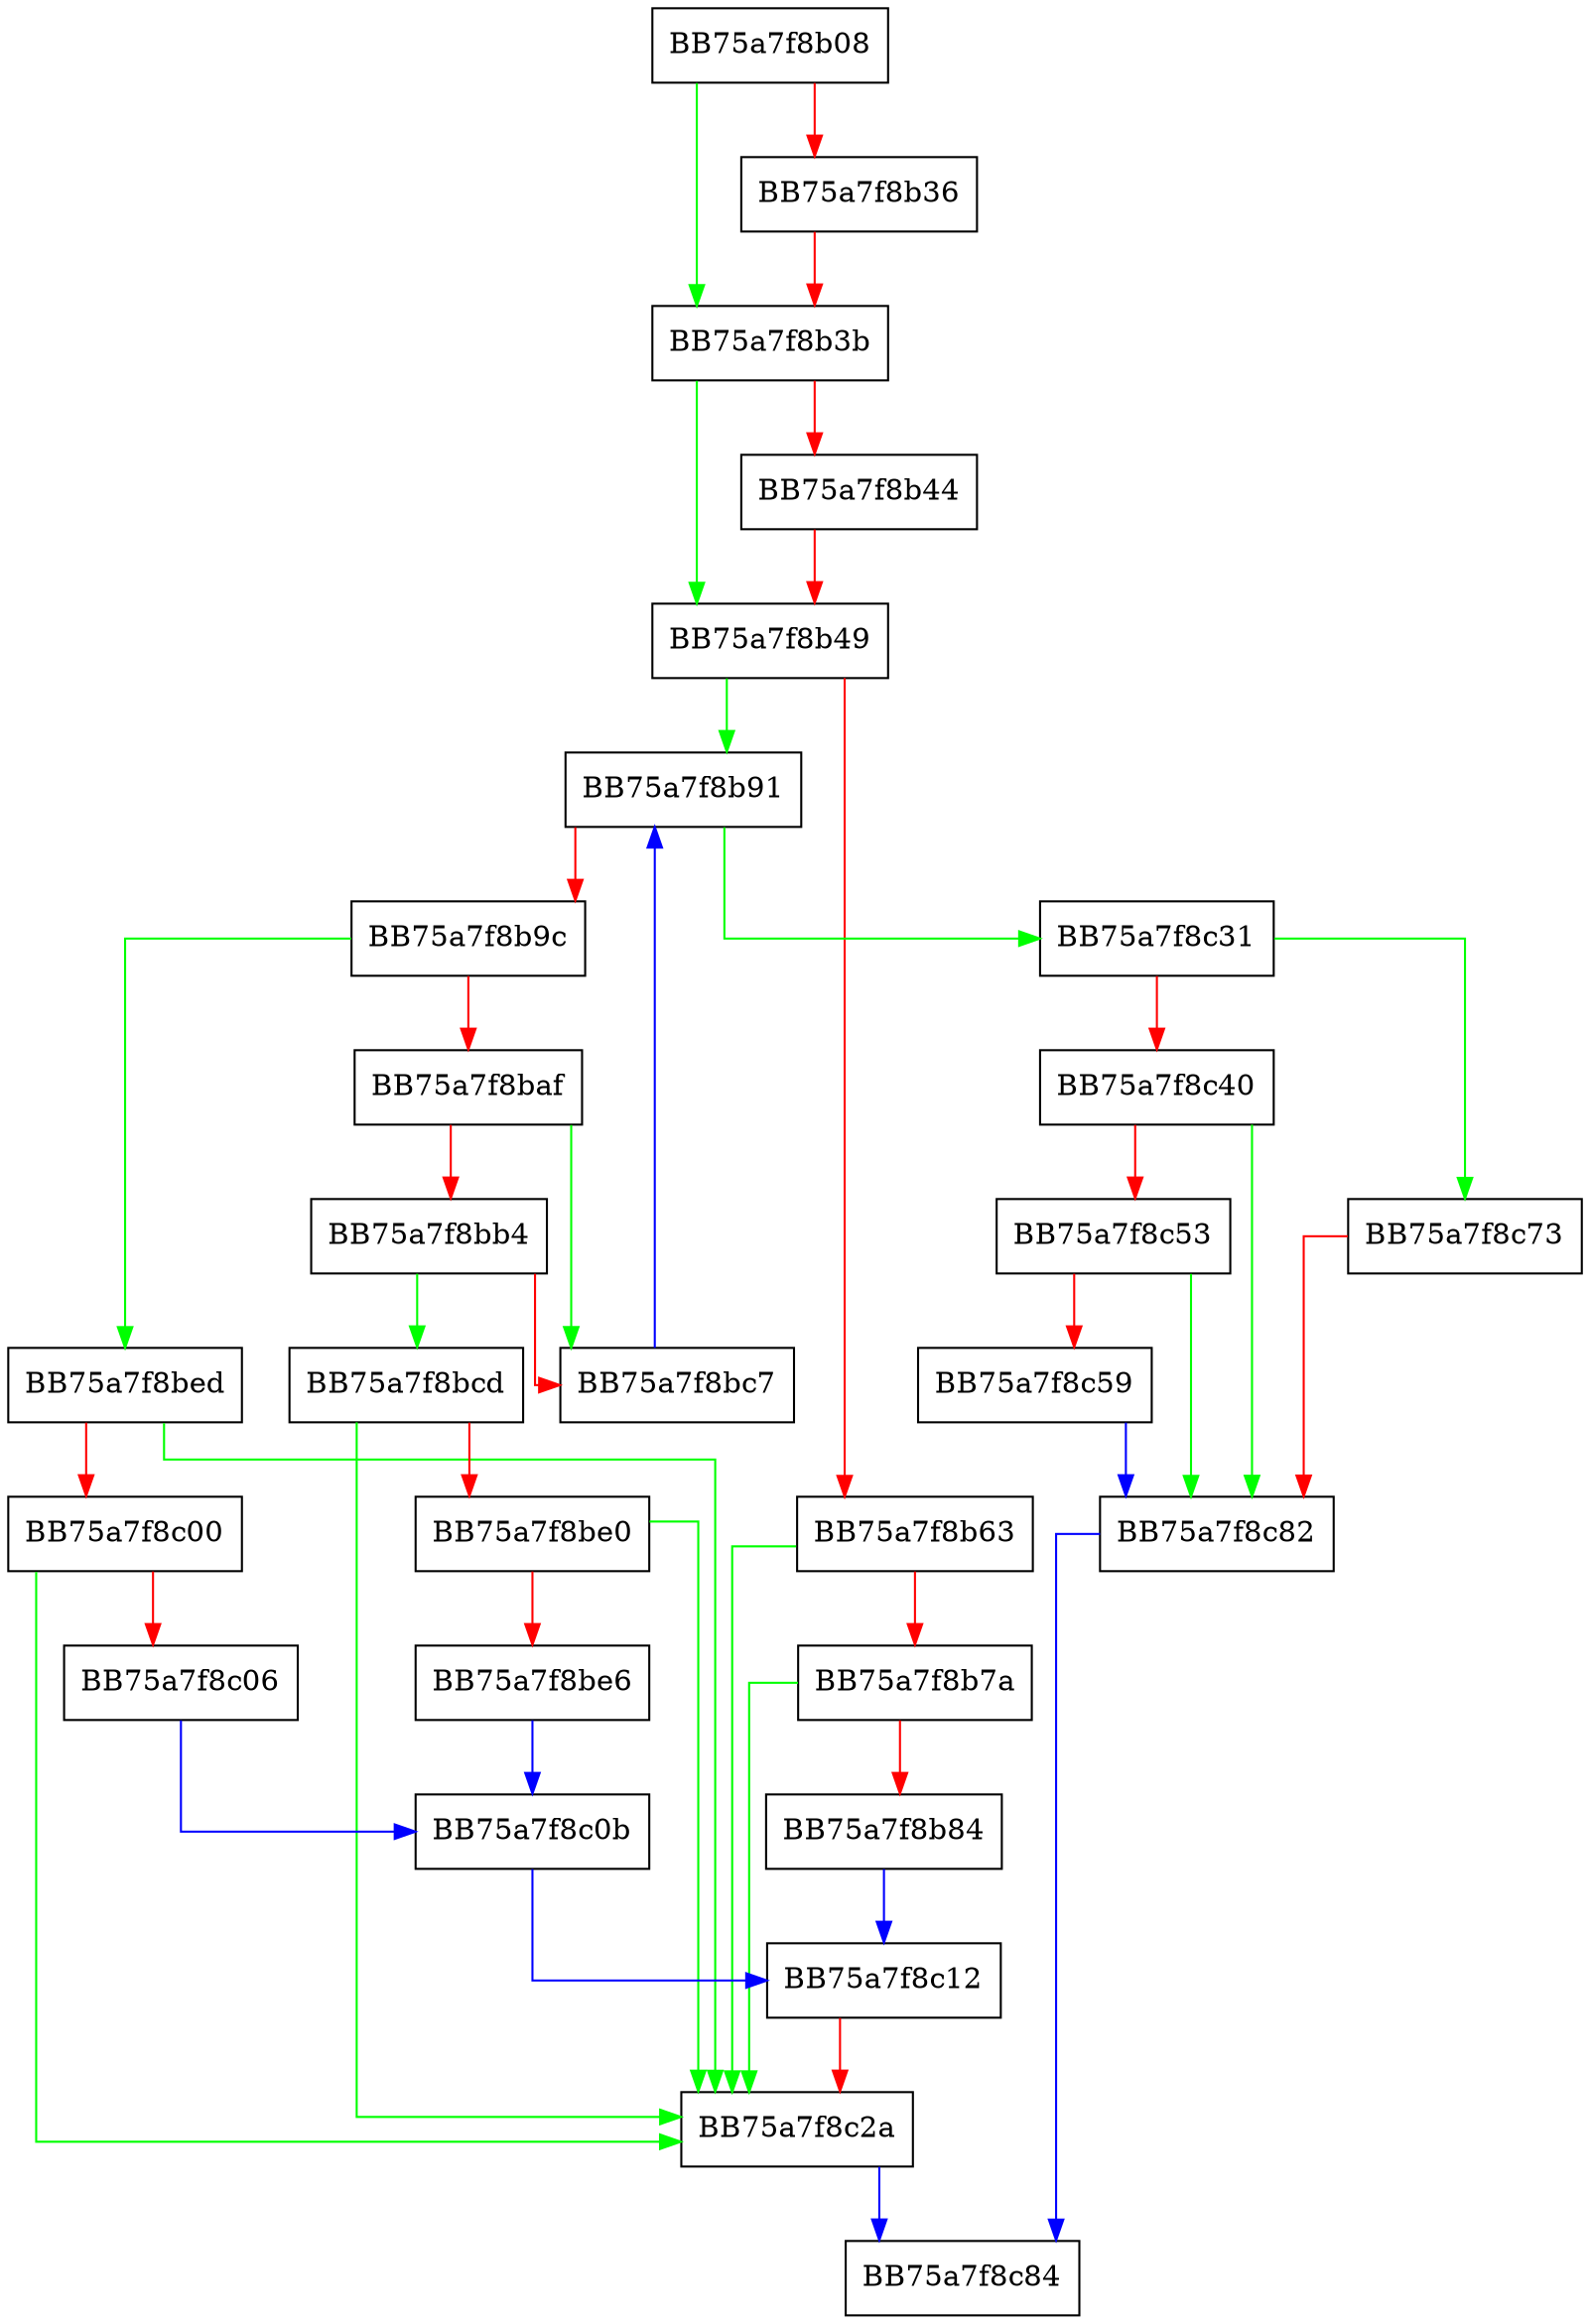 digraph RemoveContainer {
  node [shape="box"];
  graph [splines=ortho];
  BB75a7f8b08 -> BB75a7f8b3b [color="green"];
  BB75a7f8b08 -> BB75a7f8b36 [color="red"];
  BB75a7f8b36 -> BB75a7f8b3b [color="red"];
  BB75a7f8b3b -> BB75a7f8b49 [color="green"];
  BB75a7f8b3b -> BB75a7f8b44 [color="red"];
  BB75a7f8b44 -> BB75a7f8b49 [color="red"];
  BB75a7f8b49 -> BB75a7f8b91 [color="green"];
  BB75a7f8b49 -> BB75a7f8b63 [color="red"];
  BB75a7f8b63 -> BB75a7f8c2a [color="green"];
  BB75a7f8b63 -> BB75a7f8b7a [color="red"];
  BB75a7f8b7a -> BB75a7f8c2a [color="green"];
  BB75a7f8b7a -> BB75a7f8b84 [color="red"];
  BB75a7f8b84 -> BB75a7f8c12 [color="blue"];
  BB75a7f8b91 -> BB75a7f8c31 [color="green"];
  BB75a7f8b91 -> BB75a7f8b9c [color="red"];
  BB75a7f8b9c -> BB75a7f8bed [color="green"];
  BB75a7f8b9c -> BB75a7f8baf [color="red"];
  BB75a7f8baf -> BB75a7f8bc7 [color="green"];
  BB75a7f8baf -> BB75a7f8bb4 [color="red"];
  BB75a7f8bb4 -> BB75a7f8bcd [color="green"];
  BB75a7f8bb4 -> BB75a7f8bc7 [color="red"];
  BB75a7f8bc7 -> BB75a7f8b91 [color="blue"];
  BB75a7f8bcd -> BB75a7f8c2a [color="green"];
  BB75a7f8bcd -> BB75a7f8be0 [color="red"];
  BB75a7f8be0 -> BB75a7f8c2a [color="green"];
  BB75a7f8be0 -> BB75a7f8be6 [color="red"];
  BB75a7f8be6 -> BB75a7f8c0b [color="blue"];
  BB75a7f8bed -> BB75a7f8c2a [color="green"];
  BB75a7f8bed -> BB75a7f8c00 [color="red"];
  BB75a7f8c00 -> BB75a7f8c2a [color="green"];
  BB75a7f8c00 -> BB75a7f8c06 [color="red"];
  BB75a7f8c06 -> BB75a7f8c0b [color="blue"];
  BB75a7f8c0b -> BB75a7f8c12 [color="blue"];
  BB75a7f8c12 -> BB75a7f8c2a [color="red"];
  BB75a7f8c2a -> BB75a7f8c84 [color="blue"];
  BB75a7f8c31 -> BB75a7f8c73 [color="green"];
  BB75a7f8c31 -> BB75a7f8c40 [color="red"];
  BB75a7f8c40 -> BB75a7f8c82 [color="green"];
  BB75a7f8c40 -> BB75a7f8c53 [color="red"];
  BB75a7f8c53 -> BB75a7f8c82 [color="green"];
  BB75a7f8c53 -> BB75a7f8c59 [color="red"];
  BB75a7f8c59 -> BB75a7f8c82 [color="blue"];
  BB75a7f8c73 -> BB75a7f8c82 [color="red"];
  BB75a7f8c82 -> BB75a7f8c84 [color="blue"];
}